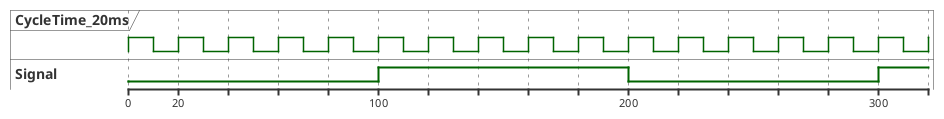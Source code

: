 @startuml
clock   "CycleTime_20ms" as C0 with period 20
binary  "Signal"  as C

@0
C is Idle

@100
C is high

@200
C is Idle

@300
C is High
@enduml
